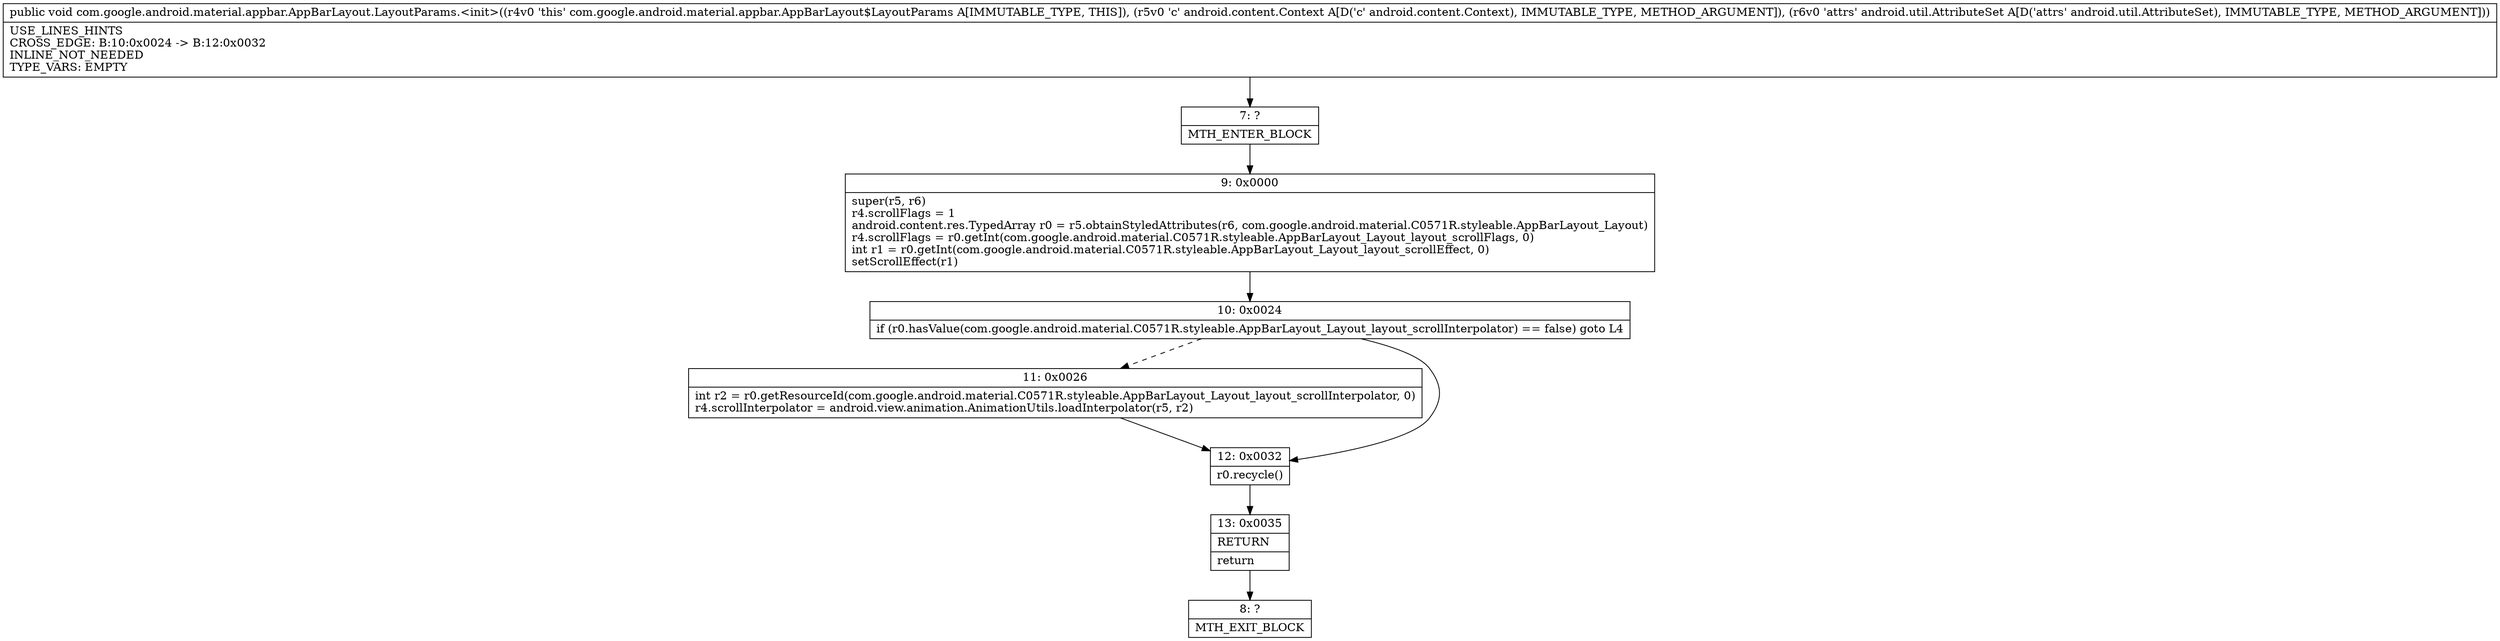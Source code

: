 digraph "CFG forcom.google.android.material.appbar.AppBarLayout.LayoutParams.\<init\>(Landroid\/content\/Context;Landroid\/util\/AttributeSet;)V" {
Node_7 [shape=record,label="{7\:\ ?|MTH_ENTER_BLOCK\l}"];
Node_9 [shape=record,label="{9\:\ 0x0000|super(r5, r6)\lr4.scrollFlags = 1\landroid.content.res.TypedArray r0 = r5.obtainStyledAttributes(r6, com.google.android.material.C0571R.styleable.AppBarLayout_Layout)\lr4.scrollFlags = r0.getInt(com.google.android.material.C0571R.styleable.AppBarLayout_Layout_layout_scrollFlags, 0)\lint r1 = r0.getInt(com.google.android.material.C0571R.styleable.AppBarLayout_Layout_layout_scrollEffect, 0)\lsetScrollEffect(r1)\l}"];
Node_10 [shape=record,label="{10\:\ 0x0024|if (r0.hasValue(com.google.android.material.C0571R.styleable.AppBarLayout_Layout_layout_scrollInterpolator) == false) goto L4\l}"];
Node_11 [shape=record,label="{11\:\ 0x0026|int r2 = r0.getResourceId(com.google.android.material.C0571R.styleable.AppBarLayout_Layout_layout_scrollInterpolator, 0)\lr4.scrollInterpolator = android.view.animation.AnimationUtils.loadInterpolator(r5, r2)\l}"];
Node_12 [shape=record,label="{12\:\ 0x0032|r0.recycle()\l}"];
Node_13 [shape=record,label="{13\:\ 0x0035|RETURN\l|return\l}"];
Node_8 [shape=record,label="{8\:\ ?|MTH_EXIT_BLOCK\l}"];
MethodNode[shape=record,label="{public void com.google.android.material.appbar.AppBarLayout.LayoutParams.\<init\>((r4v0 'this' com.google.android.material.appbar.AppBarLayout$LayoutParams A[IMMUTABLE_TYPE, THIS]), (r5v0 'c' android.content.Context A[D('c' android.content.Context), IMMUTABLE_TYPE, METHOD_ARGUMENT]), (r6v0 'attrs' android.util.AttributeSet A[D('attrs' android.util.AttributeSet), IMMUTABLE_TYPE, METHOD_ARGUMENT]))  | USE_LINES_HINTS\lCROSS_EDGE: B:10:0x0024 \-\> B:12:0x0032\lINLINE_NOT_NEEDED\lTYPE_VARS: EMPTY\l}"];
MethodNode -> Node_7;Node_7 -> Node_9;
Node_9 -> Node_10;
Node_10 -> Node_11[style=dashed];
Node_10 -> Node_12;
Node_11 -> Node_12;
Node_12 -> Node_13;
Node_13 -> Node_8;
}

